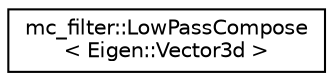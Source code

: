 digraph "Graphical Class Hierarchy"
{
 // INTERACTIVE_SVG=YES
 // LATEX_PDF_SIZE
  edge [fontname="Helvetica",fontsize="10",labelfontname="Helvetica",labelfontsize="10"];
  node [fontname="Helvetica",fontsize="10",shape=record];
  rankdir="LR";
  Node0 [label="mc_filter::LowPassCompose\l\< Eigen::Vector3d \>",height=0.2,width=0.4,color="black", fillcolor="white", style="filled",URL="$structmc__filter_1_1LowPassCompose.html",tooltip=" "];
}

